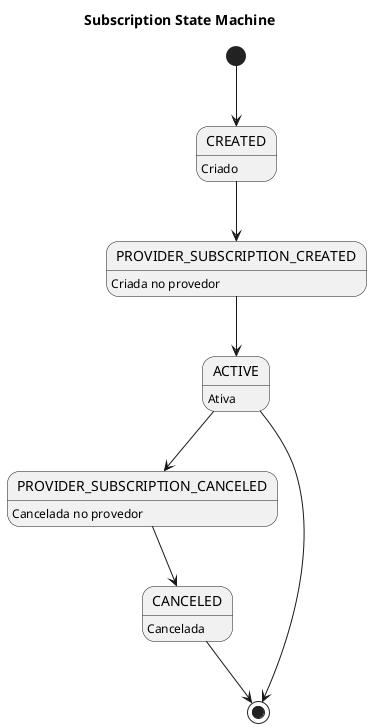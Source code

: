 @startuml Subscription State Machine
title Subscription State Machine
hide empty description

[*] --> CREATED
CREATED: Criado
CREATED --> PROVIDER_SUBSCRIPTION_CREATED
PROVIDER_SUBSCRIPTION_CREATED: Criada no provedor
PROVIDER_SUBSCRIPTION_CREATED --> ACTIVE
ACTIVE: Ativa
ACTIVE --> PROVIDER_SUBSCRIPTION_CANCELED
PROVIDER_SUBSCRIPTION_CANCELED: Cancelada no provedor
PROVIDER_SUBSCRIPTION_CANCELED --> CANCELED
CANCELED: Cancelada
ACTIVE --> [*]
CANCELED --> [*]
@enduml
